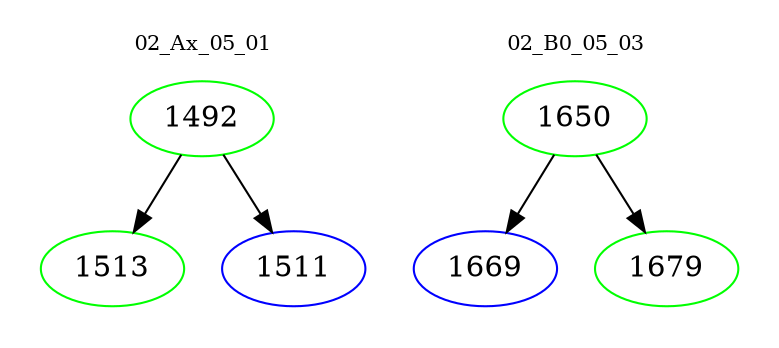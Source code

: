 digraph{
subgraph cluster_0 {
color = white
label = "02_Ax_05_01";
fontsize=10;
T0_1492 [label="1492", color="green"]
T0_1492 -> T0_1513 [color="black"]
T0_1513 [label="1513", color="green"]
T0_1492 -> T0_1511 [color="black"]
T0_1511 [label="1511", color="blue"]
}
subgraph cluster_1 {
color = white
label = "02_B0_05_03";
fontsize=10;
T1_1650 [label="1650", color="green"]
T1_1650 -> T1_1669 [color="black"]
T1_1669 [label="1669", color="blue"]
T1_1650 -> T1_1679 [color="black"]
T1_1679 [label="1679", color="green"]
}
}
